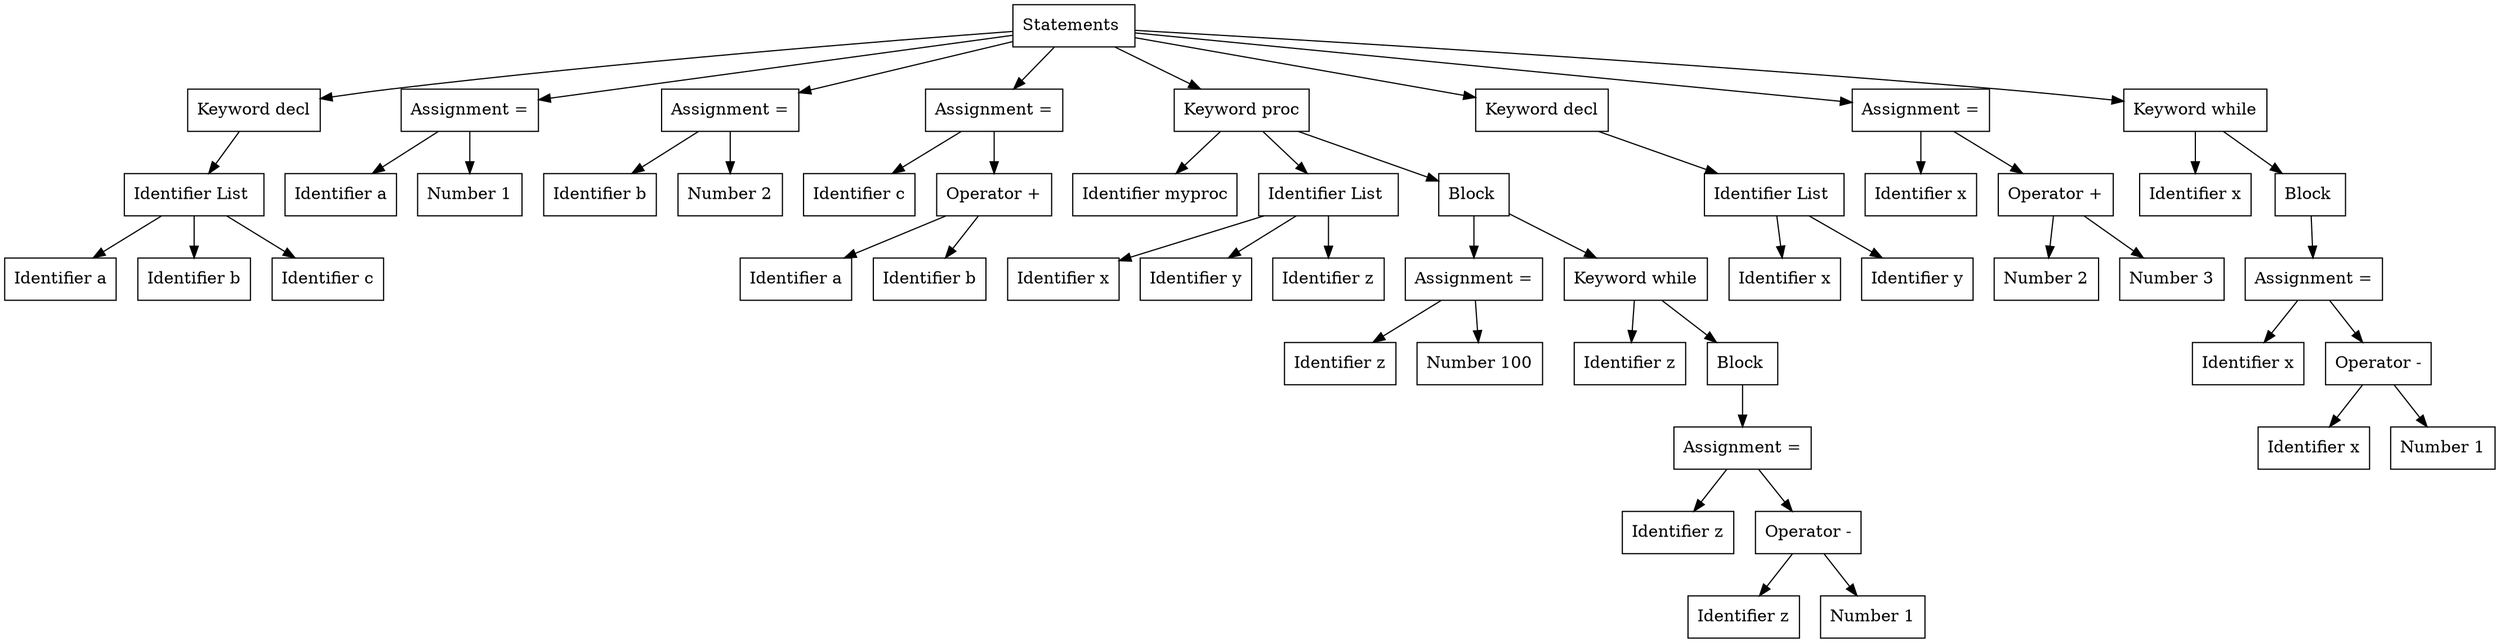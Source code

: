 digraph G {
node [shape = box];
node1 [ uuid = "b51c017c-079a-4f30-8170-957a389c458b" label = "Statements " ];
node2 [ uuid = "27418a27-1462-4995-adce-ac9166a58901" label = "Keyword decl" ];
node3 [ uuid = "b93cc9ab-d91e-440e-a1ad-aa86b7d496ff" label = "Identifier List " ];
node4 [ uuid = "3a354365-2a37-4132-954a-d164a70ea801" label = "Identifier a" ];
node3 -> node4;
node5 [ uuid = "2f6210ca-aaf4-4f4a-8dd2-93a72e0cb9f8" label = "Identifier b" ];
node3 -> node5;
node6 [ uuid = "ef33d7e1-c5cb-45cd-a0cc-4aa5b218b379" label = "Identifier c" ];
node3 -> node6;
node2 -> node3;
node1 -> node2;
node8 [ uuid = "1f4ee15a-6c16-43f9-b9a5-2429b0d8356c" label = "Assignment =" ];
node7 [ uuid = "5c6fb2ff-04c2-41f6-95fa-1000416e5725" label = "Identifier a" ];
node8 -> node7;
node9 [ uuid = "381e7f67-ab20-432a-a934-15547d5de995" label = "Number 1" ];
node8 -> node9;
node1 -> node8;
node11 [ uuid = "cd17370c-10c9-49cc-a996-d9db773c9e1a" label = "Assignment =" ];
node10 [ uuid = "ea2220e1-840b-48b4-9d07-208343b5b39b" label = "Identifier b" ];
node11 -> node10;
node12 [ uuid = "43d6157e-404e-4590-95b2-e716669b890a" label = "Number 2" ];
node11 -> node12;
node1 -> node11;
node14 [ uuid = "f6997318-2a1f-45e2-88af-a8a8f6bbd093" label = "Assignment =" ];
node13 [ uuid = "9195e7e7-24ec-4520-bdc1-fc39310b2e5e" label = "Identifier c" ];
node14 -> node13;
node16 [ uuid = "03f79665-8cb8-4cb9-90e4-dddd0021d128" label = "Operator +" ];
node15 [ uuid = "2116be49-f77d-4846-bcd9-8c4134a03660" label = "Identifier a" ];
node16 -> node15;
node17 [ uuid = "cc748884-ee60-42be-9b11-af98d04a8e9b" label = "Identifier b" ];
node16 -> node17;
node14 -> node16;
node1 -> node14;
node18 [ uuid = "1ca01d38-84d2-454c-b173-200dfd678912" label = "Keyword proc" ];
node19 [ uuid = "ee87ed85-ba06-4dad-b770-d07363db0b38" label = "Identifier myproc" ];
node18 -> node19;
node20 [ uuid = "30464e68-bc66-4935-921a-2e9970362467" label = "Identifier List " ];
node21 [ uuid = "832d4beb-8ee5-4064-b750-4895c6944bf3" label = "Identifier x" ];
node20 -> node21;
node22 [ uuid = "13ab328f-1491-491a-b383-b62092cae345" label = "Identifier y" ];
node20 -> node22;
node23 [ uuid = "707f9301-b1fc-491f-b264-4435739e6ec7" label = "Identifier z" ];
node20 -> node23;
node18 -> node20;
node24 [ uuid = "933afea6-40d7-4f9b-bfef-d26db678bfff" label = "Block " ];
node26 [ uuid = "3c4b9591-a1d6-48db-82a9-e7b2576651ed" label = "Assignment =" ];
node25 [ uuid = "8c21b294-bcb4-4d34-a7ad-5ee9e9367fc0" label = "Identifier z" ];
node26 -> node25;
node27 [ uuid = "e3058269-8801-4fed-a10d-3969dab838b9" label = "Number 100" ];
node26 -> node27;
node24 -> node26;
node28 [ uuid = "28689116-ad4b-4bdb-8740-f239e2e12350" label = "Keyword while" ];
node29 [ uuid = "c2467ab2-de92-424c-83c0-0d44ad967a60" label = "Identifier z" ];
node28 -> node29;
node30 [ uuid = "c31df43c-a74d-4ab4-b5c5-e77bab6b8912" label = "Block " ];
node32 [ uuid = "5e30ef45-edd2-4149-8958-1bfc68452cc1" label = "Assignment =" ];
node31 [ uuid = "09973f34-2bcb-4da5-a882-e17f819f4b5a" label = "Identifier z" ];
node32 -> node31;
node34 [ uuid = "ffefc388-4363-4c7e-8eff-f6727df7e972" label = "Operator -" ];
node33 [ uuid = "77dad1eb-18fb-41e5-94d1-3e98b40e6ef9" label = "Identifier z" ];
node34 -> node33;
node35 [ uuid = "c104cccb-7b31-4808-a1ac-966808fdf562" label = "Number 1" ];
node34 -> node35;
node32 -> node34;
node30 -> node32;
node28 -> node30;
node24 -> node28;
node18 -> node24;
node1 -> node18;
node36 [ uuid = "2b8b1210-c637-4ac3-bc8c-60c5116d568b" label = "Keyword decl" ];
node37 [ uuid = "095c06c7-f943-4e04-be30-7795103f7355" label = "Identifier List " ];
node38 [ uuid = "3fb5ccfe-8c03-4f9f-8feb-bfea3db3705a" label = "Identifier x" ];
node37 -> node38;
node39 [ uuid = "89ed1066-629c-4cf9-9957-5c2819d155ef" label = "Identifier y" ];
node37 -> node39;
node36 -> node37;
node1 -> node36;
node41 [ uuid = "6fe59fe4-b494-4207-b0c5-bc8ef9498cad" label = "Assignment =" ];
node40 [ uuid = "da9b07f6-d1cb-4ae6-9d00-3c7bf448d357" label = "Identifier x" ];
node41 -> node40;
node43 [ uuid = "d1f62fec-d5ad-4f77-ab67-614b9c0ef375" label = "Operator +" ];
node42 [ uuid = "eb4b7c43-9938-4abd-a404-5f62a5cd50d9" label = "Number 2" ];
node43 -> node42;
node44 [ uuid = "d145edd7-910b-4480-929f-6cb6e372f4bc" label = "Number 3" ];
node43 -> node44;
node41 -> node43;
node1 -> node41;
node45 [ uuid = "daa4a8de-3182-4cc4-b18f-90e6f39e91e8" label = "Keyword while" ];
node46 [ uuid = "7f13c46c-d1fb-476b-94f9-4437a194a91c" label = "Identifier x" ];
node45 -> node46;
node47 [ uuid = "a4634e64-3fc4-42b8-8d76-65d5bb755e64" label = "Block " ];
node49 [ uuid = "0103d4c6-fe5f-4d82-8fd0-77d7f98e3fa9" label = "Assignment =" ];
node48 [ uuid = "d9465f77-18be-4a45-ba06-f3fd0972730a" label = "Identifier x" ];
node49 -> node48;
node51 [ uuid = "22edb7c3-2466-42f2-847a-e4c80aaea3b1" label = "Operator -" ];
node50 [ uuid = "f23ebc07-df6c-4b5b-a5b6-bc741caa669e" label = "Identifier x" ];
node51 -> node50;
node52 [ uuid = "998038a9-e4da-4ad9-afd1-07062d41dda1" label = "Number 1" ];
node51 -> node52;
node49 -> node51;
node47 -> node49;
node45 -> node47;
node1 -> node45;
}
